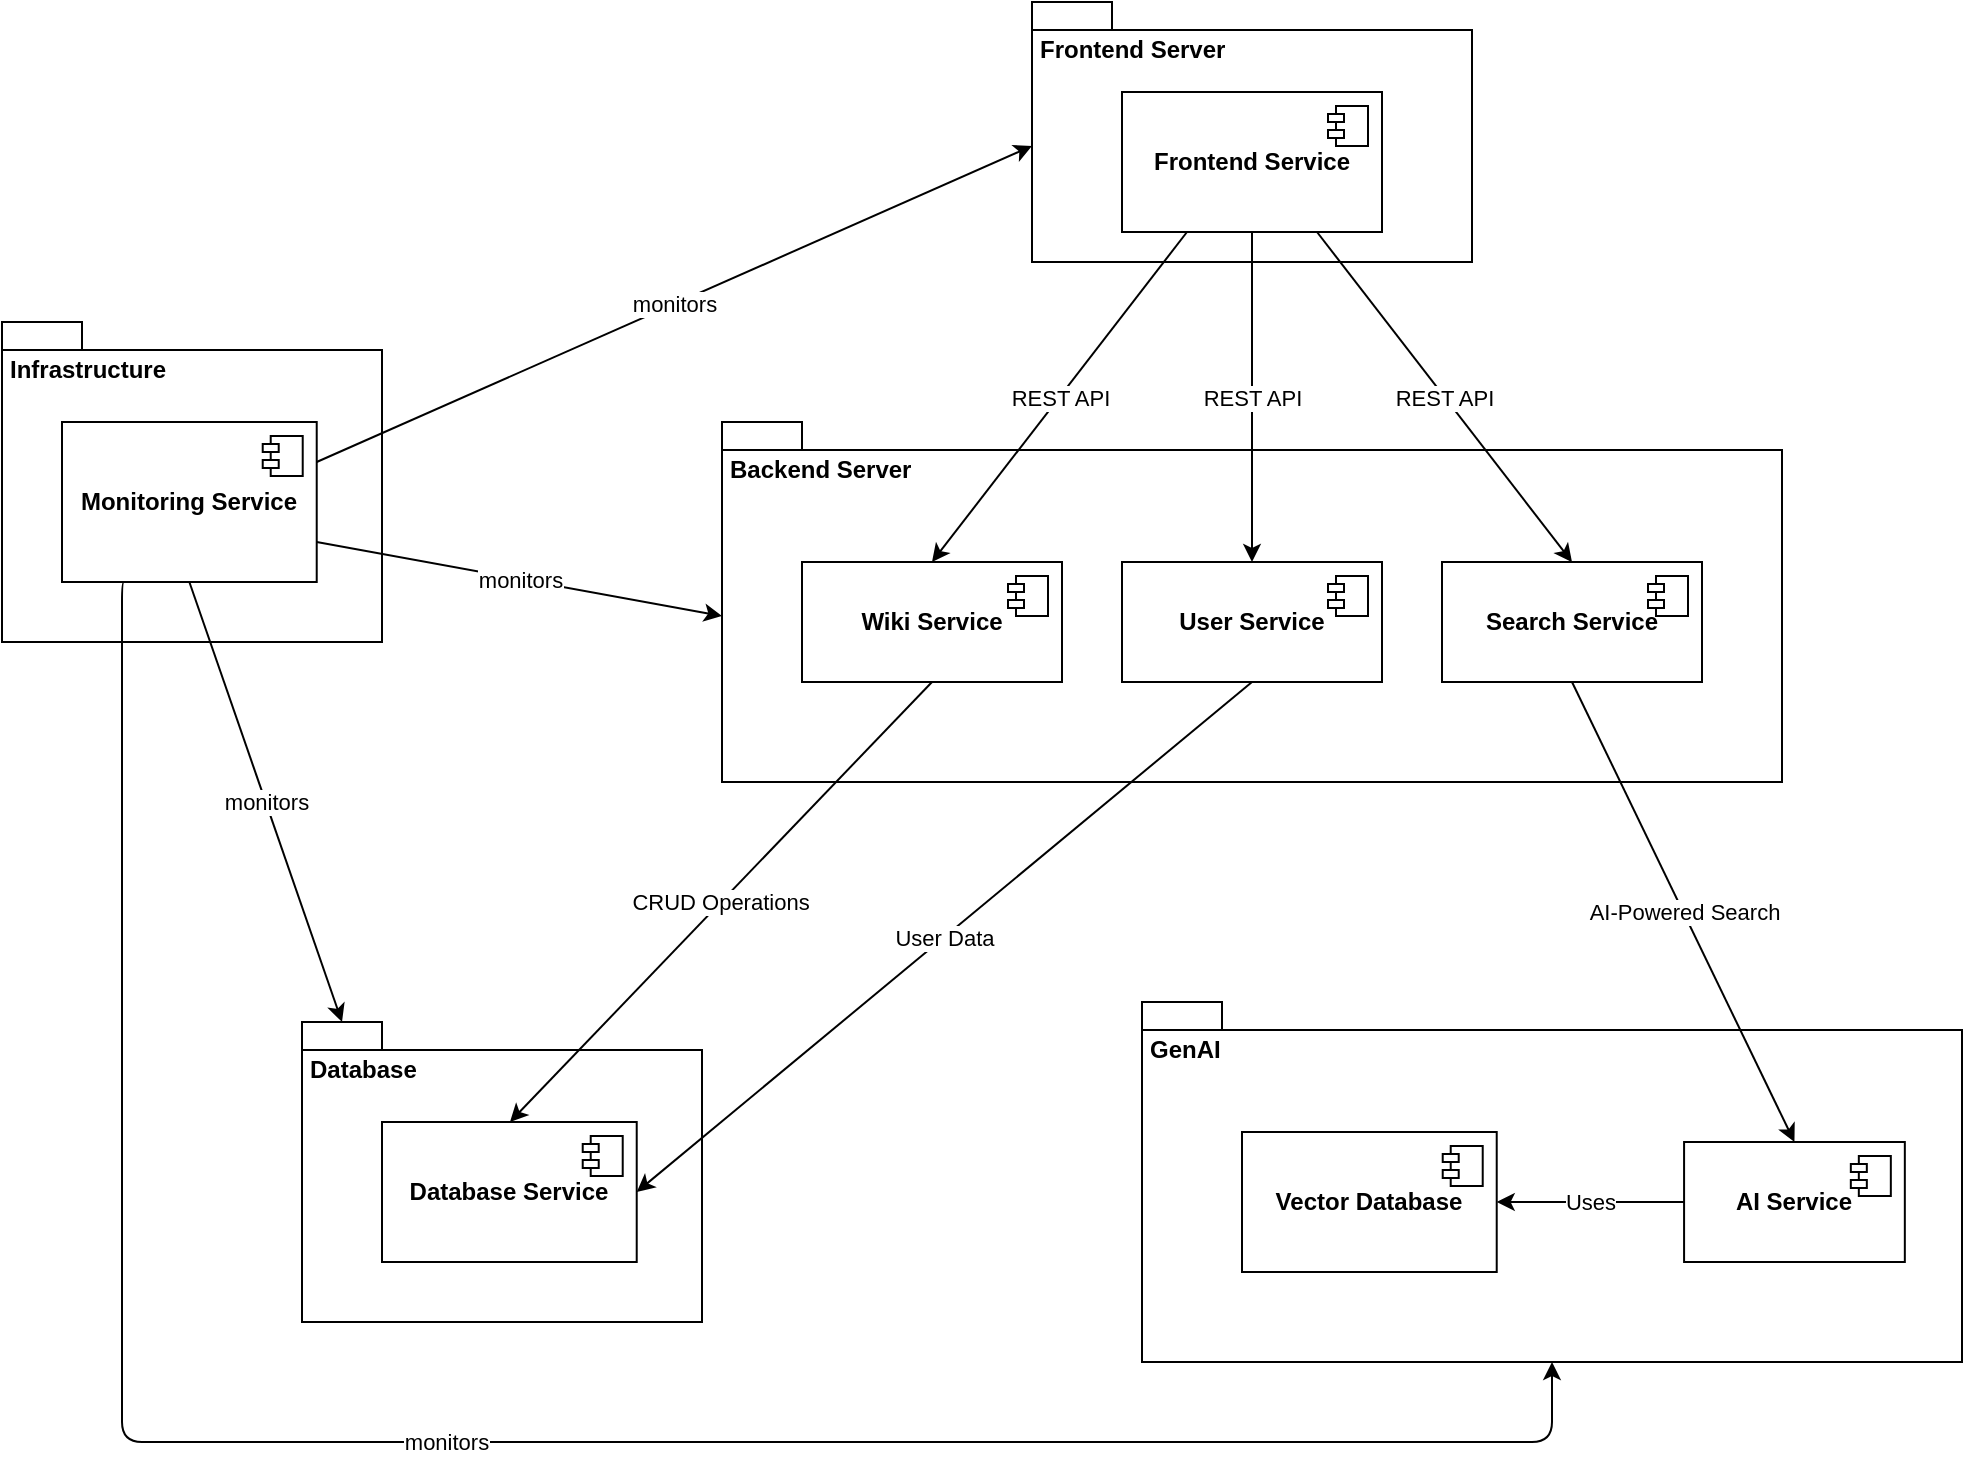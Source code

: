 <mxfile>
    <diagram id="mIBa5XVGkMHiPpfwr7mG" name="Page-1">
        <mxGraphModel dx="1917" dy="1879" grid="1" gridSize="10" guides="1" tooltips="1" connect="1" arrows="1" fold="1" page="1" pageScale="1" pageWidth="850" pageHeight="1100" math="0" shadow="0">
            <root>
                <mxCell id="0"/>
                <mxCell id="1" parent="0"/>
                <mxCell id="49" value="" style="group" vertex="1" connectable="0" parent="1">
                    <mxGeometry x="-310" y="90" width="190" height="160" as="geometry"/>
                </mxCell>
                <mxCell id="29" value="Infrastructure" style="shape=folder;fontStyle=1;spacingTop=8;tabWidth=40;tabHeight=14;tabPosition=left;html=1;whiteSpace=wrap;labelPosition=center;verticalLabelPosition=middle;align=left;verticalAlign=top;spacing=4;shadow=0;" vertex="1" parent="49">
                    <mxGeometry width="190" height="160" as="geometry"/>
                </mxCell>
                <mxCell id="36" value="&lt;b&gt;Monitoring Service&lt;/b&gt;" style="html=1;dropTarget=0;whiteSpace=wrap;" vertex="1" parent="49">
                    <mxGeometry x="30" y="50" width="127.36" height="80" as="geometry"/>
                </mxCell>
                <mxCell id="37" value="" style="shape=module;jettyWidth=8;jettyHeight=4;" vertex="1" parent="36">
                    <mxGeometry x="1" width="20" height="20" relative="1" as="geometry">
                        <mxPoint x="-27" y="7" as="offset"/>
                    </mxGeometry>
                </mxCell>
                <mxCell id="47" value="" style="group" vertex="1" connectable="0" parent="1">
                    <mxGeometry x="-160" y="440" width="200" height="150" as="geometry"/>
                </mxCell>
                <mxCell id="34" value="Database" style="shape=folder;fontStyle=1;spacingTop=8;tabWidth=40;tabHeight=14;tabPosition=left;html=1;whiteSpace=wrap;labelPosition=center;verticalLabelPosition=middle;align=left;verticalAlign=top;spacing=4;shadow=0;" vertex="1" parent="47">
                    <mxGeometry width="200" height="150" as="geometry"/>
                </mxCell>
                <mxCell id="30" value="&lt;b&gt;Database Service&lt;/b&gt;" style="html=1;dropTarget=0;whiteSpace=wrap;" vertex="1" parent="47">
                    <mxGeometry x="40" y="50" width="127.36" height="70" as="geometry"/>
                </mxCell>
                <mxCell id="31" value="" style="shape=module;jettyWidth=8;jettyHeight=4;" vertex="1" parent="30">
                    <mxGeometry x="1" width="20" height="20" relative="1" as="geometry">
                        <mxPoint x="-27" y="7" as="offset"/>
                    </mxGeometry>
                </mxCell>
                <mxCell id="16" value="" style="group" vertex="1" connectable="0" parent="1">
                    <mxGeometry x="50" y="140" width="530" height="180" as="geometry"/>
                </mxCell>
                <mxCell id="17" value="" style="group" vertex="1" connectable="0" parent="16">
                    <mxGeometry width="530" height="180" as="geometry"/>
                </mxCell>
                <mxCell id="11" value="Backend Server" style="shape=folder;fontStyle=1;spacingTop=8;tabWidth=40;tabHeight=14;tabPosition=left;html=1;whiteSpace=wrap;labelPosition=center;verticalLabelPosition=middle;align=left;verticalAlign=top;spacing=4;shadow=0;" vertex="1" parent="17">
                    <mxGeometry width="530" height="180" as="geometry"/>
                </mxCell>
                <mxCell id="12" value="&lt;b&gt;User Service&lt;/b&gt;" style="html=1;dropTarget=0;whiteSpace=wrap;" vertex="1" parent="17">
                    <mxGeometry x="200" y="70" width="130" height="60" as="geometry"/>
                </mxCell>
                <mxCell id="13" value="" style="shape=module;jettyWidth=8;jettyHeight=4;" vertex="1" parent="12">
                    <mxGeometry x="1" width="20" height="20" relative="1" as="geometry">
                        <mxPoint x="-27" y="7" as="offset"/>
                    </mxGeometry>
                </mxCell>
                <mxCell id="7" value="&lt;b&gt;Wiki Service&lt;/b&gt;" style="html=1;dropTarget=0;whiteSpace=wrap;" vertex="1" parent="17">
                    <mxGeometry x="40" y="70" width="130" height="60" as="geometry"/>
                </mxCell>
                <mxCell id="8" value="" style="shape=module;jettyWidth=8;jettyHeight=4;" vertex="1" parent="7">
                    <mxGeometry x="1" width="20" height="20" relative="1" as="geometry">
                        <mxPoint x="-27" y="7" as="offset"/>
                    </mxGeometry>
                </mxCell>
                <mxCell id="14" value="&lt;b&gt;Search Service&lt;/b&gt;" style="html=1;dropTarget=0;whiteSpace=wrap;" vertex="1" parent="17">
                    <mxGeometry x="360" y="70" width="130" height="60" as="geometry"/>
                </mxCell>
                <mxCell id="15" value="" style="shape=module;jettyWidth=8;jettyHeight=4;" vertex="1" parent="14">
                    <mxGeometry x="1" width="20" height="20" relative="1" as="geometry">
                        <mxPoint x="-27" y="7" as="offset"/>
                    </mxGeometry>
                </mxCell>
                <mxCell id="20" value="GenAI" style="shape=folder;fontStyle=1;spacingTop=8;tabWidth=40;tabHeight=14;tabPosition=left;html=1;whiteSpace=wrap;labelPosition=center;verticalLabelPosition=middle;align=left;verticalAlign=top;spacing=4;shadow=0;" vertex="1" parent="1">
                    <mxGeometry x="260" y="430" width="410" height="180" as="geometry"/>
                </mxCell>
                <mxCell id="23" value="&lt;b&gt;Vector Database&lt;/b&gt;" style="html=1;dropTarget=0;whiteSpace=wrap;" vertex="1" parent="1">
                    <mxGeometry x="310" y="495" width="127.36" height="70" as="geometry"/>
                </mxCell>
                <mxCell id="24" value="" style="shape=module;jettyWidth=8;jettyHeight=4;" vertex="1" parent="23">
                    <mxGeometry x="1" width="20" height="20" relative="1" as="geometry">
                        <mxPoint x="-27" y="7" as="offset"/>
                    </mxGeometry>
                </mxCell>
                <mxCell id="39" value="Uses" style="edgeStyle=none;html=1;exitX=0;exitY=0.5;exitDx=0;exitDy=0;entryX=1;entryY=0.5;entryDx=0;entryDy=0;" edge="1" parent="1" source="25" target="23">
                    <mxGeometry relative="1" as="geometry"/>
                </mxCell>
                <mxCell id="25" value="&lt;b&gt;AI Service&lt;/b&gt;" style="html=1;dropTarget=0;whiteSpace=wrap;" vertex="1" parent="1">
                    <mxGeometry x="531.038" y="500" width="110.377" height="60" as="geometry"/>
                </mxCell>
                <mxCell id="26" value="" style="shape=module;jettyWidth=8;jettyHeight=4;" vertex="1" parent="25">
                    <mxGeometry x="1" width="20" height="20" relative="1" as="geometry">
                        <mxPoint x="-27" y="7" as="offset"/>
                    </mxGeometry>
                </mxCell>
                <mxCell id="32" value="CRUD Operations" style="edgeStyle=none;html=1;exitX=0.5;exitY=1;exitDx=0;exitDy=0;" edge="1" parent="1" source="7">
                    <mxGeometry relative="1" as="geometry">
                        <mxPoint x="-56" y="490" as="targetPoint"/>
                    </mxGeometry>
                </mxCell>
                <mxCell id="33" value="User Data" style="edgeStyle=none;html=1;exitX=0.5;exitY=1;exitDx=0;exitDy=0;entryX=1;entryY=0.5;entryDx=0;entryDy=0;" edge="1" parent="1" source="12" target="30">
                    <mxGeometry relative="1" as="geometry"/>
                </mxCell>
                <mxCell id="43" value="" style="group" vertex="1" connectable="0" parent="1">
                    <mxGeometry x="205" y="-70" width="220" height="130" as="geometry"/>
                </mxCell>
                <mxCell id="40" value="Frontend Server" style="shape=folder;fontStyle=1;spacingTop=8;tabWidth=40;tabHeight=14;tabPosition=left;html=1;whiteSpace=wrap;labelPosition=center;verticalLabelPosition=middle;align=left;verticalAlign=top;spacing=4;shadow=0;" vertex="1" parent="43">
                    <mxGeometry width="220" height="130" as="geometry"/>
                </mxCell>
                <mxCell id="41" value="&lt;b&gt;Frontend Service&lt;/b&gt;" style="html=1;dropTarget=0;whiteSpace=wrap;" vertex="1" parent="43">
                    <mxGeometry x="45" y="45" width="130" height="70" as="geometry"/>
                </mxCell>
                <mxCell id="42" value="" style="shape=module;jettyWidth=8;jettyHeight=4;" vertex="1" parent="41">
                    <mxGeometry x="1" width="20" height="20" relative="1" as="geometry">
                        <mxPoint x="-27" y="7" as="offset"/>
                    </mxGeometry>
                </mxCell>
                <mxCell id="44" value="REST API" style="edgeStyle=none;html=1;exitX=0.25;exitY=1;exitDx=0;exitDy=0;entryX=0.5;entryY=0;entryDx=0;entryDy=0;" edge="1" parent="1" source="41" target="7">
                    <mxGeometry relative="1" as="geometry"/>
                </mxCell>
                <mxCell id="45" value="REST API" style="edgeStyle=none;html=1;exitX=0.5;exitY=1;exitDx=0;exitDy=0;entryX=0.5;entryY=0;entryDx=0;entryDy=0;" edge="1" parent="1" source="41" target="12">
                    <mxGeometry relative="1" as="geometry"/>
                </mxCell>
                <mxCell id="46" value="REST API" style="edgeStyle=none;html=1;exitX=0.75;exitY=1;exitDx=0;exitDy=0;entryX=0.5;entryY=0;entryDx=0;entryDy=0;" edge="1" parent="1" source="41" target="14">
                    <mxGeometry relative="1" as="geometry"/>
                </mxCell>
                <mxCell id="28" value="AI-Powered Search" style="edgeStyle=none;html=1;exitX=0.5;exitY=1;exitDx=0;exitDy=0;entryX=0.5;entryY=0;entryDx=0;entryDy=0;" edge="1" parent="1" source="14" target="25">
                    <mxGeometry relative="1" as="geometry">
                        <mxPoint x="490" y="340" as="targetPoint"/>
                    </mxGeometry>
                </mxCell>
                <mxCell id="48" value="monitors" style="edgeStyle=none;html=1;exitX=1;exitY=0.25;exitDx=0;exitDy=0;entryX=0;entryY=0;entryDx=0;entryDy=72;entryPerimeter=0;" edge="1" parent="1" source="36" target="40">
                    <mxGeometry relative="1" as="geometry"/>
                </mxCell>
                <mxCell id="50" value="monitors" style="edgeStyle=none;html=1;exitX=1;exitY=0.75;exitDx=0;exitDy=0;entryX=0;entryY=0;entryDx=0;entryDy=97;entryPerimeter=0;" edge="1" parent="1" source="36" target="11">
                    <mxGeometry relative="1" as="geometry"/>
                </mxCell>
                <mxCell id="51" value="monitors" style="edgeStyle=none;html=1;exitX=0.5;exitY=1;exitDx=0;exitDy=0;entryX=0;entryY=0;entryDx=20;entryDy=0;entryPerimeter=0;" edge="1" parent="1" source="36" target="34">
                    <mxGeometry relative="1" as="geometry">
                        <mxPoint x="-70" y="450" as="targetPoint"/>
                    </mxGeometry>
                </mxCell>
                <mxCell id="52" value="monitors" style="edgeStyle=orthogonalEdgeStyle;html=1;entryX=0.5;entryY=1;entryDx=0;entryDy=0;entryPerimeter=0;exitX=0.25;exitY=1;exitDx=0;exitDy=0;" edge="1" parent="1" source="36" target="20">
                    <mxGeometry relative="1" as="geometry">
                        <mxPoint x="-240" y="660" as="targetPoint"/>
                        <Array as="points">
                            <mxPoint x="-250" y="220"/>
                            <mxPoint x="-250" y="650"/>
                            <mxPoint x="465" y="650"/>
                        </Array>
                    </mxGeometry>
                </mxCell>
            </root>
        </mxGraphModel>
    </diagram>
</mxfile>
